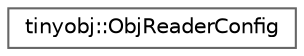 digraph "Graphical Class Hierarchy"
{
 // LATEX_PDF_SIZE
  bgcolor="transparent";
  edge [fontname=Helvetica,fontsize=10,labelfontname=Helvetica,labelfontsize=10];
  node [fontname=Helvetica,fontsize=10,shape=box,height=0.2,width=0.4];
  rankdir="LR";
  Node0 [id="Node000000",label="tinyobj::ObjReaderConfig",height=0.2,width=0.4,color="grey40", fillcolor="white", style="filled",URL="$structtinyobj_1_1ObjReaderConfig.html",tooltip=" "];
}
